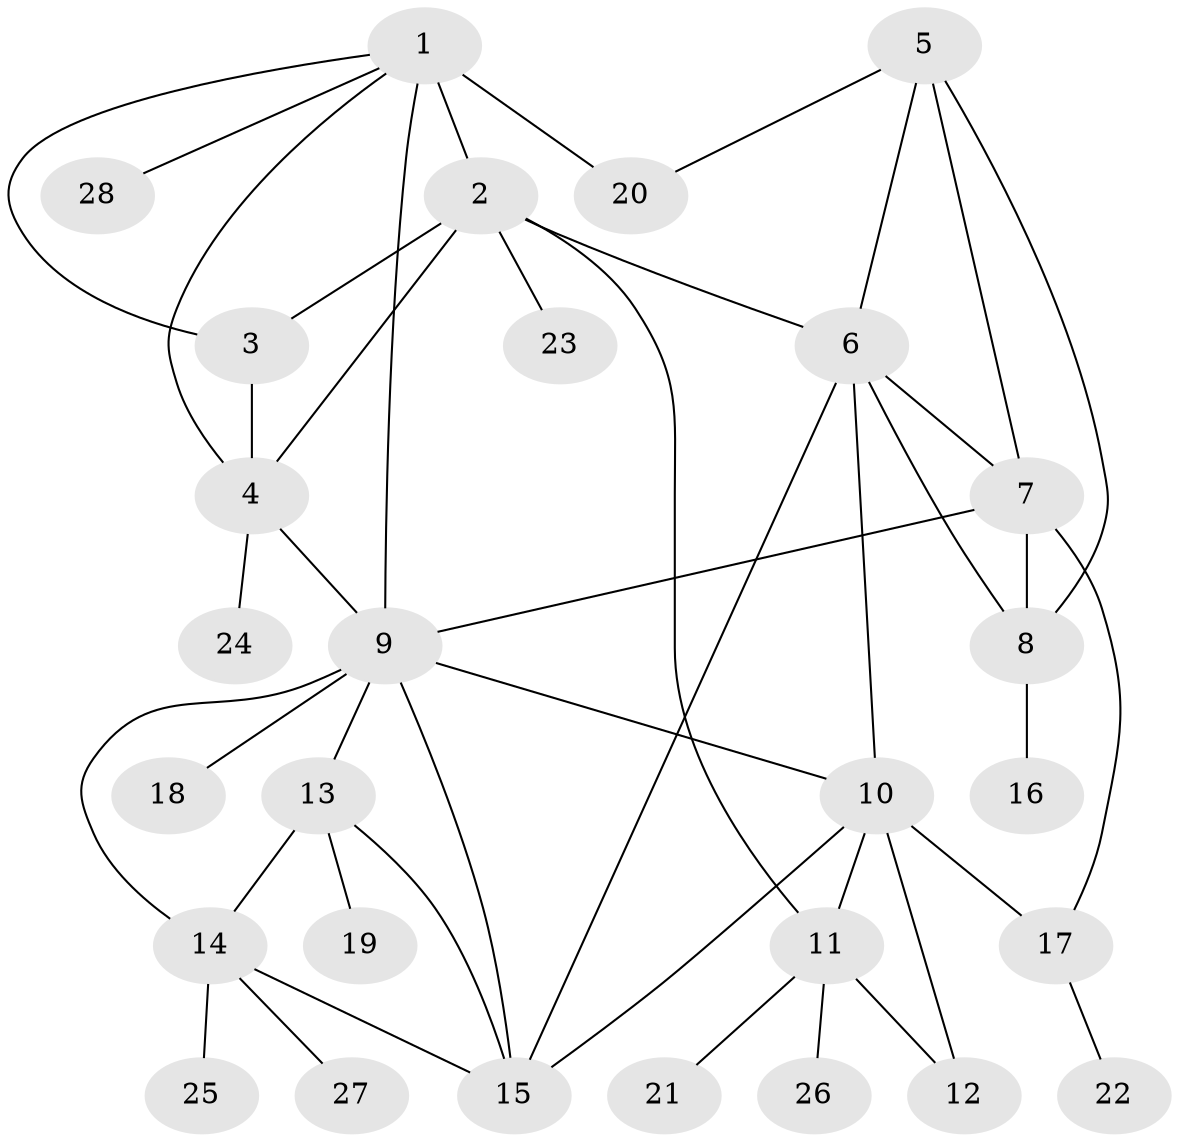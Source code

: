 // original degree distribution, {9: 0.02247191011235955, 8: 0.02247191011235955, 6: 0.0449438202247191, 7: 0.0449438202247191, 5: 0.056179775280898875, 13: 0.011235955056179775, 3: 0.02247191011235955, 11: 0.011235955056179775, 1: 0.5955056179775281, 2: 0.15730337078651685, 4: 0.011235955056179775}
// Generated by graph-tools (version 1.1) at 2025/52/03/04/25 22:52:44]
// undirected, 28 vertices, 45 edges
graph export_dot {
  node [color=gray90,style=filled];
  1;
  2;
  3;
  4;
  5;
  6;
  7;
  8;
  9;
  10;
  11;
  12;
  13;
  14;
  15;
  16;
  17;
  18;
  19;
  20;
  21;
  22;
  23;
  24;
  25;
  26;
  27;
  28;
  1 -- 2 [weight=1.0];
  1 -- 3 [weight=1.0];
  1 -- 4 [weight=1.0];
  1 -- 9 [weight=1.0];
  1 -- 20 [weight=3.0];
  1 -- 28 [weight=1.0];
  2 -- 3 [weight=1.0];
  2 -- 4 [weight=1.0];
  2 -- 6 [weight=1.0];
  2 -- 11 [weight=1.0];
  2 -- 23 [weight=1.0];
  3 -- 4 [weight=1.0];
  4 -- 9 [weight=1.0];
  4 -- 24 [weight=1.0];
  5 -- 6 [weight=1.0];
  5 -- 7 [weight=1.0];
  5 -- 8 [weight=1.0];
  5 -- 20 [weight=1.0];
  6 -- 7 [weight=1.0];
  6 -- 8 [weight=1.0];
  6 -- 10 [weight=1.0];
  6 -- 15 [weight=1.0];
  7 -- 8 [weight=1.0];
  7 -- 9 [weight=1.0];
  7 -- 17 [weight=2.0];
  8 -- 16 [weight=5.0];
  9 -- 10 [weight=1.0];
  9 -- 13 [weight=1.0];
  9 -- 14 [weight=1.0];
  9 -- 15 [weight=2.0];
  9 -- 18 [weight=1.0];
  10 -- 11 [weight=2.0];
  10 -- 12 [weight=2.0];
  10 -- 15 [weight=1.0];
  10 -- 17 [weight=7.0];
  11 -- 12 [weight=1.0];
  11 -- 21 [weight=1.0];
  11 -- 26 [weight=1.0];
  13 -- 14 [weight=6.0];
  13 -- 15 [weight=1.0];
  13 -- 19 [weight=1.0];
  14 -- 15 [weight=1.0];
  14 -- 25 [weight=1.0];
  14 -- 27 [weight=1.0];
  17 -- 22 [weight=1.0];
}
